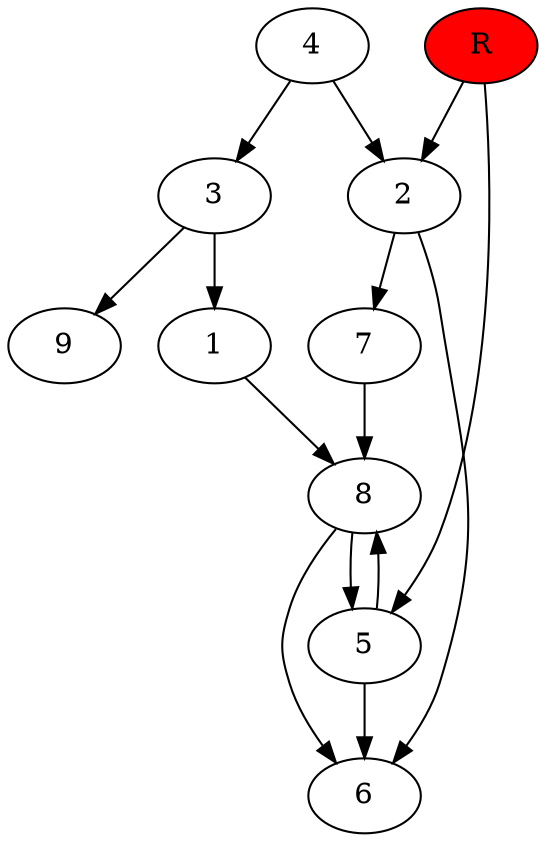 digraph prb18037 {
	1
	2
	3
	4
	5
	6
	7
	8
	R [fillcolor="#ff0000" style=filled]
	1 -> 8
	2 -> 6
	2 -> 7
	3 -> 1
	3 -> 9
	4 -> 2
	4 -> 3
	5 -> 6
	5 -> 8
	7 -> 8
	8 -> 5
	8 -> 6
	R -> 2
	R -> 5
}
